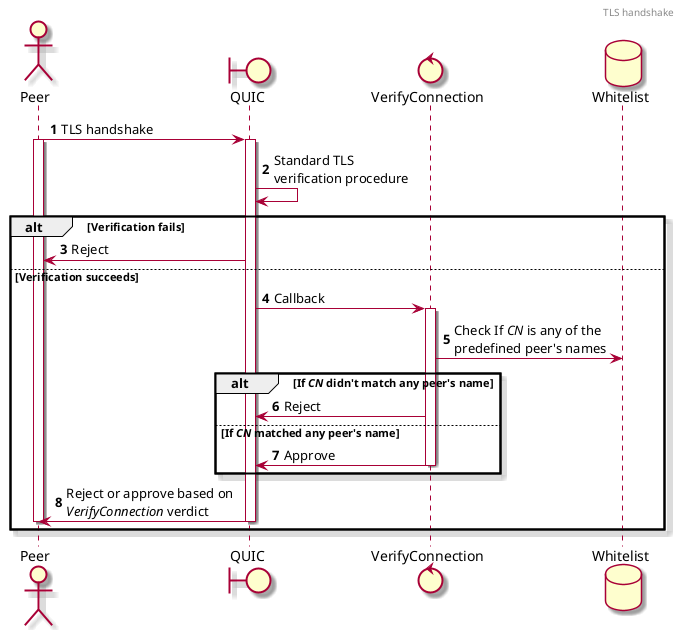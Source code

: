 @startuml
'https://plantuml.com/sequence-diagram

skin rose

header TLS handshake

actor Peer
boundary QUIC
control VerifyConnection
database Whitelist

autonumber

Peer -> QUIC ++ : TLS handshake
activate Peer
QUIC -> QUIC : Standard TLS\nverification procedure
alt Verification fails
  QUIC -> Peer : Reject
else Verification succeeds
  QUIC -> VerifyConnection ++ : Callback
  VerifyConnection -> Whitelist : Check If //CN// is any of the\npredefined peer's names
  alt If //CN// didn't match any peer's name
    VerifyConnection -> QUIC : Reject
  else If //CN// matched any peer's name
    VerifyConnection -> QUIC -- : Approve
  end
  QUIC -> Peer -- : Reject or approve based on\n//VerifyConnection// verdict
  deactivate Peer
end

@enduml
